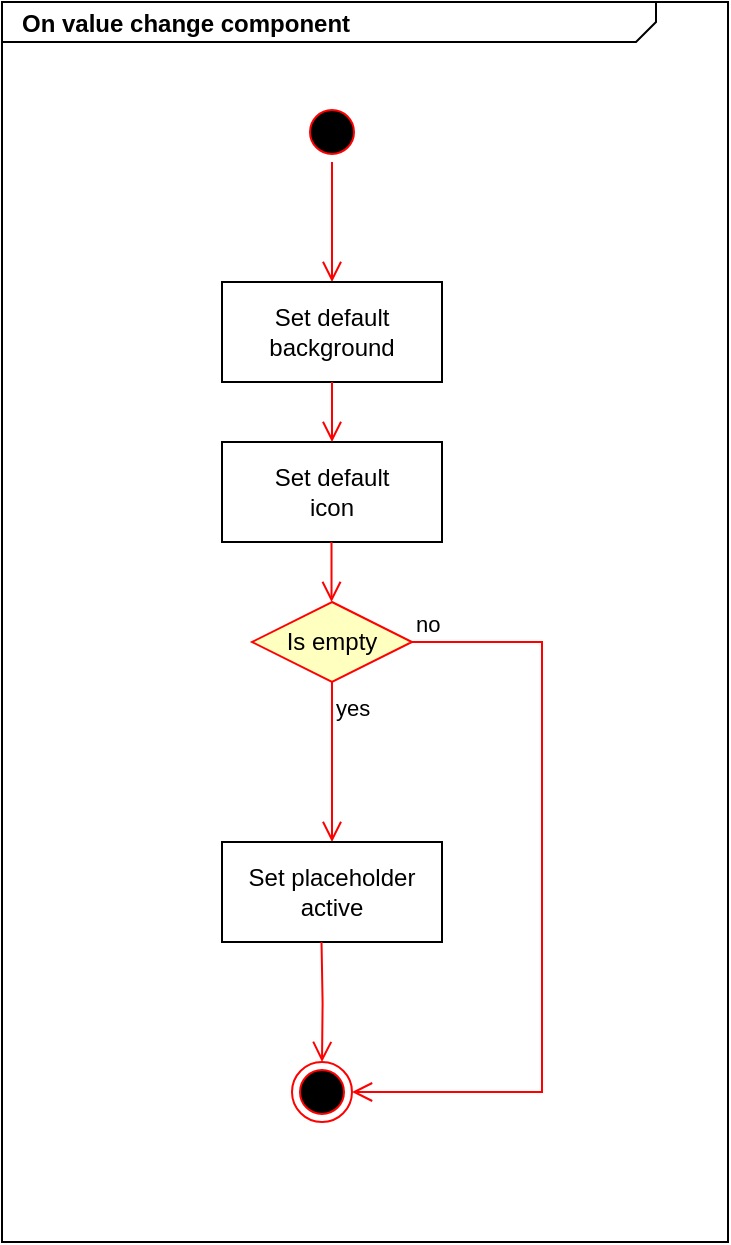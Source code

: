 <mxfile version="21.8.1" type="device">
  <diagram name="Page-1" id="929967ad-93f9-6ef4-fab6-5d389245f69c">
    <mxGraphModel dx="1687" dy="929" grid="1" gridSize="10" guides="1" tooltips="1" connect="1" arrows="1" fold="1" page="1" pageScale="1.5" pageWidth="1169" pageHeight="826" background="none" math="0" shadow="0">
      <root>
        <mxCell id="0" style=";html=1;" />
        <mxCell id="1" style=";html=1;" parent="0" />
        <mxCell id="1672d66443f91eb5-1" value="&lt;p style=&quot;margin: 0px ; margin-top: 4px ; margin-left: 10px ; text-align: left&quot;&gt;&lt;b&gt;On value change component&lt;/b&gt;&lt;/p&gt;" style="html=1;strokeWidth=1;shape=mxgraph.sysml.package;html=1;overflow=fill;whiteSpace=wrap;fillColor=none;gradientColor=none;fontSize=12;align=center;labelX=327.64;" parent="1" vertex="1">
          <mxGeometry x="240" y="300" width="363" height="620" as="geometry" />
        </mxCell>
        <mxCell id="L_T5HNgE2ZLmljCH-Bx7-1" value="" style="ellipse;html=1;shape=startState;fillColor=#000000;strokeColor=#ff0000;" vertex="1" parent="1">
          <mxGeometry x="390" y="350" width="30" height="30" as="geometry" />
        </mxCell>
        <mxCell id="L_T5HNgE2ZLmljCH-Bx7-2" value="" style="edgeStyle=orthogonalEdgeStyle;html=1;verticalAlign=bottom;endArrow=open;endSize=8;strokeColor=#ff0000;rounded=0;" edge="1" source="L_T5HNgE2ZLmljCH-Bx7-1" parent="1">
          <mxGeometry relative="1" as="geometry">
            <mxPoint x="405" y="440" as="targetPoint" />
          </mxGeometry>
        </mxCell>
        <mxCell id="L_T5HNgE2ZLmljCH-Bx7-3" value="Set default&lt;br&gt;background" style="html=1;whiteSpace=wrap;" vertex="1" parent="1">
          <mxGeometry x="350" y="440" width="110" height="50" as="geometry" />
        </mxCell>
        <mxCell id="L_T5HNgE2ZLmljCH-Bx7-4" value="Set default&lt;br&gt;icon" style="html=1;whiteSpace=wrap;" vertex="1" parent="1">
          <mxGeometry x="350" y="520" width="110" height="50" as="geometry" />
        </mxCell>
        <mxCell id="L_T5HNgE2ZLmljCH-Bx7-5" value="Is empty" style="rhombus;whiteSpace=wrap;html=1;fontColor=#000000;fillColor=#ffffc0;strokeColor=#ff0000;" vertex="1" parent="1">
          <mxGeometry x="365" y="600" width="80" height="40" as="geometry" />
        </mxCell>
        <mxCell id="L_T5HNgE2ZLmljCH-Bx7-6" value="no" style="edgeStyle=orthogonalEdgeStyle;html=1;align=left;verticalAlign=bottom;endArrow=open;endSize=8;strokeColor=#ff0000;rounded=0;entryX=1;entryY=0.5;entryDx=0;entryDy=0;" edge="1" source="L_T5HNgE2ZLmljCH-Bx7-5" parent="1" target="L_T5HNgE2ZLmljCH-Bx7-8">
          <mxGeometry x="-1" relative="1" as="geometry">
            <mxPoint x="540" y="620" as="targetPoint" />
            <Array as="points">
              <mxPoint x="510" y="620" />
              <mxPoint x="510" y="845" />
            </Array>
          </mxGeometry>
        </mxCell>
        <mxCell id="L_T5HNgE2ZLmljCH-Bx7-7" value="yes" style="edgeStyle=orthogonalEdgeStyle;html=1;align=left;verticalAlign=top;endArrow=open;endSize=8;strokeColor=#ff0000;rounded=0;entryX=0.5;entryY=0;entryDx=0;entryDy=0;" edge="1" source="L_T5HNgE2ZLmljCH-Bx7-5" parent="1" target="L_T5HNgE2ZLmljCH-Bx7-9">
          <mxGeometry x="-1" relative="1" as="geometry">
            <mxPoint x="400" y="700" as="targetPoint" />
          </mxGeometry>
        </mxCell>
        <mxCell id="L_T5HNgE2ZLmljCH-Bx7-8" value="" style="ellipse;html=1;shape=endState;fillColor=#000000;strokeColor=#ff0000;" vertex="1" parent="1">
          <mxGeometry x="385" y="830" width="30" height="30" as="geometry" />
        </mxCell>
        <mxCell id="L_T5HNgE2ZLmljCH-Bx7-9" value="Set placeholder&lt;br&gt;active" style="html=1;whiteSpace=wrap;" vertex="1" parent="1">
          <mxGeometry x="350" y="720" width="110" height="50" as="geometry" />
        </mxCell>
        <mxCell id="L_T5HNgE2ZLmljCH-Bx7-10" value="" style="edgeStyle=orthogonalEdgeStyle;html=1;verticalAlign=bottom;endArrow=open;endSize=8;strokeColor=#ff0000;rounded=0;exitX=0.5;exitY=1;exitDx=0;exitDy=0;" edge="1" parent="1" source="L_T5HNgE2ZLmljCH-Bx7-3">
          <mxGeometry relative="1" as="geometry">
            <mxPoint x="405" y="520" as="targetPoint" />
            <mxPoint x="404.5" y="500" as="sourcePoint" />
          </mxGeometry>
        </mxCell>
        <mxCell id="L_T5HNgE2ZLmljCH-Bx7-11" value="" style="edgeStyle=orthogonalEdgeStyle;html=1;verticalAlign=bottom;endArrow=open;endSize=8;strokeColor=#ff0000;rounded=0;exitX=0.5;exitY=1;exitDx=0;exitDy=0;" edge="1" parent="1">
          <mxGeometry relative="1" as="geometry">
            <mxPoint x="404.76" y="600" as="targetPoint" />
            <mxPoint x="404.76" y="570" as="sourcePoint" />
          </mxGeometry>
        </mxCell>
        <mxCell id="L_T5HNgE2ZLmljCH-Bx7-12" value="" style="edgeStyle=orthogonalEdgeStyle;html=1;align=left;verticalAlign=top;endArrow=open;endSize=8;strokeColor=#ff0000;rounded=0;entryX=0.5;entryY=0;entryDx=0;entryDy=0;" edge="1" parent="1" target="L_T5HNgE2ZLmljCH-Bx7-8">
          <mxGeometry x="-1" relative="1" as="geometry">
            <mxPoint x="399.76" y="850" as="targetPoint" />
            <mxPoint x="399.76" y="770" as="sourcePoint" />
          </mxGeometry>
        </mxCell>
      </root>
    </mxGraphModel>
  </diagram>
</mxfile>
